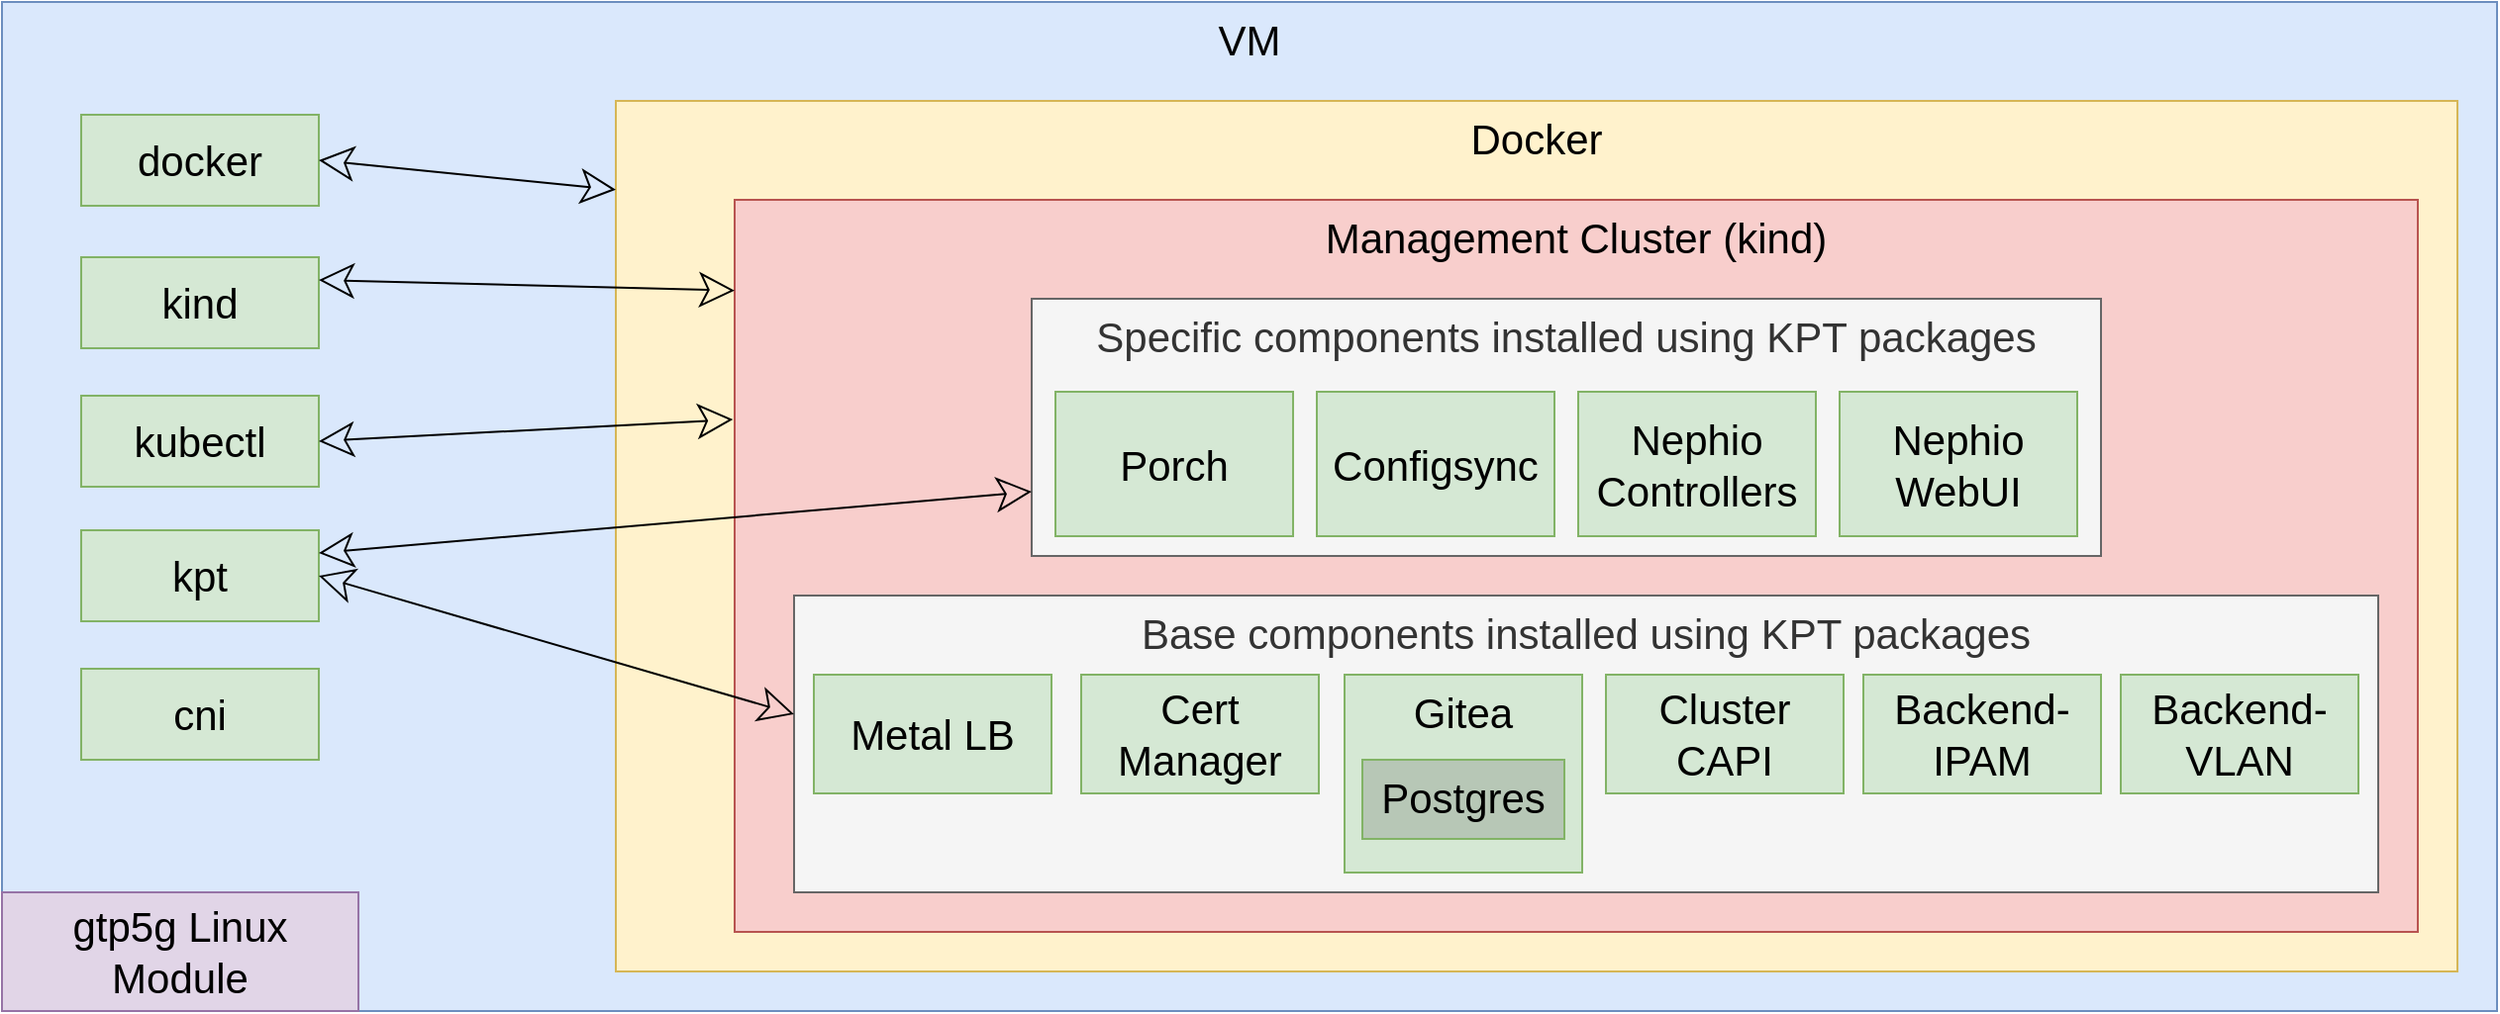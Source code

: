 <mxfile version="19.0.2" type="device" pages="2"><diagram id="Z_jt6JilWowGq1wf4Nej" name="Page-1"><mxGraphModel dx="2154" dy="1766" grid="1" gridSize="10" guides="1" tooltips="1" connect="1" arrows="1" fold="1" page="1" pageScale="1" pageWidth="2336" pageHeight="1654" math="0" shadow="0"><root><mxCell id="0"/><mxCell id="1" parent="0"/><mxCell id="2sAIhG0WX8StJm80wtn2-1" value="&lt;font style=&quot;font-size: 21px;&quot;&gt;VM&lt;/font&gt;" style="rounded=0;whiteSpace=wrap;html=1;verticalAlign=top;fillColor=#dae8fc;strokeColor=#6c8ebf;" vertex="1" parent="1"><mxGeometry x="430" y="630" width="1260" height="510" as="geometry"/></mxCell><mxCell id="2sAIhG0WX8StJm80wtn2-2" value="Docker" style="rounded=0;whiteSpace=wrap;html=1;fontSize=21;verticalAlign=top;fillColor=#fff2cc;strokeColor=#d6b656;" vertex="1" parent="1"><mxGeometry x="740" y="680" width="930" height="440" as="geometry"/></mxCell><mxCell id="2sAIhG0WX8StJm80wtn2-3" value="Management Cluster (kind)" style="rounded=0;whiteSpace=wrap;html=1;fontSize=21;verticalAlign=top;fillColor=#f8cecc;strokeColor=#b85450;" vertex="1" parent="1"><mxGeometry x="800" y="730" width="850" height="370" as="geometry"/></mxCell><mxCell id="2sAIhG0WX8StJm80wtn2-10" value="Base components installed using KPT packages" style="rounded=0;whiteSpace=wrap;html=1;fontSize=21;verticalAlign=top;fillColor=#f5f5f5;fontColor=#333333;strokeColor=#666666;" vertex="1" parent="1"><mxGeometry x="830" y="930" width="800" height="150" as="geometry"/></mxCell><mxCell id="2sAIhG0WX8StJm80wtn2-4" value="Metal LB" style="rounded=0;whiteSpace=wrap;html=1;fontSize=21;fillColor=#d5e8d4;strokeColor=#82b366;" vertex="1" parent="1"><mxGeometry x="840" y="970" width="120" height="60" as="geometry"/></mxCell><mxCell id="2sAIhG0WX8StJm80wtn2-5" value="Cert Manager" style="rounded=0;whiteSpace=wrap;html=1;fontSize=21;fillColor=#d5e8d4;strokeColor=#82b366;" vertex="1" parent="1"><mxGeometry x="975" y="970" width="120" height="60" as="geometry"/></mxCell><mxCell id="2sAIhG0WX8StJm80wtn2-6" value="Gitea" style="rounded=0;whiteSpace=wrap;html=1;fontSize=21;verticalAlign=top;fillColor=#d5e8d4;strokeColor=#82b366;" vertex="1" parent="1"><mxGeometry x="1108" y="970" width="120" height="100" as="geometry"/></mxCell><mxCell id="2sAIhG0WX8StJm80wtn2-7" value="Cluster CAPI" style="rounded=0;whiteSpace=wrap;html=1;fontSize=21;fillColor=#d5e8d4;strokeColor=#82b366;" vertex="1" parent="1"><mxGeometry x="1240" y="970" width="120" height="60" as="geometry"/></mxCell><mxCell id="2sAIhG0WX8StJm80wtn2-8" value="Backend-IPAM" style="rounded=0;whiteSpace=wrap;html=1;fontSize=21;fillColor=#d5e8d4;strokeColor=#82b366;" vertex="1" parent="1"><mxGeometry x="1370" y="970" width="120" height="60" as="geometry"/></mxCell><mxCell id="2sAIhG0WX8StJm80wtn2-9" value="Backend-VLAN" style="rounded=0;whiteSpace=wrap;html=1;fontSize=21;fillColor=#d5e8d4;strokeColor=#82b366;" vertex="1" parent="1"><mxGeometry x="1500" y="970" width="120" height="60" as="geometry"/></mxCell><mxCell id="2sAIhG0WX8StJm80wtn2-11" value="Specific components installed using KPT packages" style="rounded=0;whiteSpace=wrap;html=1;fontSize=21;verticalAlign=top;fillColor=#f5f5f5;fontColor=#333333;strokeColor=#666666;" vertex="1" parent="1"><mxGeometry x="950" y="780" width="540" height="130" as="geometry"/></mxCell><mxCell id="2sAIhG0WX8StJm80wtn2-12" value="Porch" style="rounded=0;whiteSpace=wrap;html=1;fontSize=21;fillColor=#d5e8d4;strokeColor=#82b366;" vertex="1" parent="1"><mxGeometry x="962" y="827" width="120" height="73" as="geometry"/></mxCell><mxCell id="2sAIhG0WX8StJm80wtn2-13" value="Configsync" style="rounded=0;whiteSpace=wrap;html=1;fontSize=21;fillColor=#d5e8d4;strokeColor=#82b366;" vertex="1" parent="1"><mxGeometry x="1094" y="827" width="120" height="73" as="geometry"/></mxCell><mxCell id="2sAIhG0WX8StJm80wtn2-14" value="Nephio Controllers" style="rounded=0;whiteSpace=wrap;html=1;fontSize=21;fillColor=#d5e8d4;strokeColor=#82b366;" vertex="1" parent="1"><mxGeometry x="1226" y="827" width="120" height="73" as="geometry"/></mxCell><mxCell id="2sAIhG0WX8StJm80wtn2-15" value="Nephio WebUI" style="rounded=0;whiteSpace=wrap;html=1;fontSize=21;fillColor=#d5e8d4;strokeColor=#82b366;" vertex="1" parent="1"><mxGeometry x="1358" y="827" width="120" height="73" as="geometry"/></mxCell><mxCell id="2sAIhG0WX8StJm80wtn2-20" value="docker" style="rounded=0;whiteSpace=wrap;html=1;fontSize=21;fillColor=#d5e8d4;strokeColor=#82b366;" vertex="1" parent="1"><mxGeometry x="470" y="687" width="120" height="46" as="geometry"/></mxCell><mxCell id="2sAIhG0WX8StJm80wtn2-21" value="kind" style="rounded=0;whiteSpace=wrap;html=1;fontSize=21;fillColor=#d5e8d4;strokeColor=#82b366;" vertex="1" parent="1"><mxGeometry x="470" y="759" width="120" height="46" as="geometry"/></mxCell><mxCell id="2sAIhG0WX8StJm80wtn2-22" value="kubectl" style="rounded=0;whiteSpace=wrap;html=1;fontSize=21;fillColor=#d5e8d4;strokeColor=#82b366;" vertex="1" parent="1"><mxGeometry x="470" y="829" width="120" height="46" as="geometry"/></mxCell><mxCell id="2sAIhG0WX8StJm80wtn2-23" value="kpt" style="rounded=0;whiteSpace=wrap;html=1;fontSize=21;fillColor=#d5e8d4;strokeColor=#82b366;" vertex="1" parent="1"><mxGeometry x="470" y="897" width="120" height="46" as="geometry"/></mxCell><mxCell id="2sAIhG0WX8StJm80wtn2-24" value="cni" style="rounded=0;whiteSpace=wrap;html=1;fontSize=21;fillColor=#d5e8d4;strokeColor=#82b366;" vertex="1" parent="1"><mxGeometry x="470" y="967" width="120" height="46" as="geometry"/></mxCell><mxCell id="2sAIhG0WX8StJm80wtn2-25" value="" style="endArrow=classic;startArrow=classic;html=1;rounded=0;fontSize=21;exitX=1;exitY=0.5;exitDx=0;exitDy=0;entryX=0;entryY=0.102;entryDx=0;entryDy=0;startFill=0;endFill=0;endSize=15;startSize=15;entryPerimeter=0;" edge="1" parent="1" source="2sAIhG0WX8StJm80wtn2-20" target="2sAIhG0WX8StJm80wtn2-2"><mxGeometry width="50" height="50" relative="1" as="geometry"><mxPoint x="920" y="900" as="sourcePoint"/><mxPoint x="970" y="850" as="targetPoint"/></mxGeometry></mxCell><mxCell id="2sAIhG0WX8StJm80wtn2-26" value="" style="endArrow=classic;startArrow=classic;html=1;rounded=0;fontSize=21;exitX=1;exitY=0.25;exitDx=0;exitDy=0;entryX=0;entryY=0.124;entryDx=0;entryDy=0;startFill=0;endFill=0;endSize=15;startSize=15;entryPerimeter=0;" edge="1" parent="1" source="2sAIhG0WX8StJm80wtn2-21" target="2sAIhG0WX8StJm80wtn2-3"><mxGeometry width="50" height="50" relative="1" as="geometry"><mxPoint x="480" y="771.5" as="sourcePoint"/><mxPoint x="790" y="800" as="targetPoint"/></mxGeometry></mxCell><mxCell id="2sAIhG0WX8StJm80wtn2-27" value="" style="endArrow=classic;startArrow=classic;html=1;rounded=0;fontSize=21;exitX=1;exitY=0.5;exitDx=0;exitDy=0;entryX=-0.001;entryY=0.3;entryDx=0;entryDy=0;startFill=0;endFill=0;endSize=15;startSize=15;entryPerimeter=0;" edge="1" parent="1" source="2sAIhG0WX8StJm80wtn2-22" target="2sAIhG0WX8StJm80wtn2-3"><mxGeometry width="50" height="50" relative="1" as="geometry"><mxPoint x="480" y="843.5" as="sourcePoint"/><mxPoint x="810" y="832.5" as="targetPoint"/></mxGeometry></mxCell><mxCell id="2sAIhG0WX8StJm80wtn2-28" value="" style="endArrow=classic;startArrow=classic;html=1;rounded=0;fontSize=21;exitX=1;exitY=0.5;exitDx=0;exitDy=0;entryX=0;entryY=0.4;entryDx=0;entryDy=0;startFill=0;endFill=0;endSize=15;startSize=15;entryPerimeter=0;" edge="1" parent="1" source="2sAIhG0WX8StJm80wtn2-23" target="2sAIhG0WX8StJm80wtn2-10"><mxGeometry width="50" height="50" relative="1" as="geometry"><mxPoint x="480" y="925" as="sourcePoint"/><mxPoint x="810" y="925" as="targetPoint"/></mxGeometry></mxCell><mxCell id="2sAIhG0WX8StJm80wtn2-31" value="Postgres" style="rounded=0;whiteSpace=wrap;html=1;fontSize=21;verticalAlign=top;fillColor=#B7C7B6;strokeColor=#82b366;" vertex="1" parent="1"><mxGeometry x="1117" y="1013" width="102" height="40" as="geometry"/></mxCell><mxCell id="2sAIhG0WX8StJm80wtn2-33" value="gtp5g Linux Module" style="rounded=0;whiteSpace=wrap;html=1;fontSize=21;fillColor=#e1d5e7;strokeColor=#9673a6;" vertex="1" parent="1"><mxGeometry x="430" y="1080" width="180" height="60" as="geometry"/></mxCell><mxCell id="2sAIhG0WX8StJm80wtn2-35" value="" style="endArrow=classic;startArrow=classic;html=1;rounded=0;fontSize=21;entryX=0;entryY=0.75;entryDx=0;entryDy=0;startFill=0;endFill=0;endSize=15;startSize=15;exitX=1;exitY=0.25;exitDx=0;exitDy=0;" edge="1" parent="1" source="2sAIhG0WX8StJm80wtn2-23" target="2sAIhG0WX8StJm80wtn2-11"><mxGeometry width="50" height="50" relative="1" as="geometry"><mxPoint x="590" y="920" as="sourcePoint"/><mxPoint x="840" y="1000" as="targetPoint"/></mxGeometry></mxCell></root></mxGraphModel></diagram><diagram id="J605iv13ZBmah5D4ix9_" name="Page-2"><mxGraphModel dx="2154" dy="1766" grid="1" gridSize="10" guides="1" tooltips="1" connect="1" arrows="1" fold="1" page="1" pageScale="1" pageWidth="2336" pageHeight="1654" math="0" shadow="0"><root><mxCell id="0"/><mxCell id="1" parent="0"/><mxCell id="4PKPUVb_0GdA77SFwcX--1" value="&lt;font style=&quot;font-size: 21px;&quot;&gt;VM&lt;/font&gt;" style="rounded=0;whiteSpace=wrap;html=1;verticalAlign=top;fillColor=#dae8fc;strokeColor=#6c8ebf;" vertex="1" parent="1"><mxGeometry x="430" y="630" width="1260" height="510" as="geometry"/></mxCell><mxCell id="4PKPUVb_0GdA77SFwcX--2" value="Docker" style="rounded=0;whiteSpace=wrap;html=1;fontSize=21;verticalAlign=top;fillColor=#fff2cc;strokeColor=#d6b656;" vertex="1" parent="1"><mxGeometry x="740" y="680" width="930" height="440" as="geometry"/></mxCell><mxCell id="4PKPUVb_0GdA77SFwcX--3" value="Management Cluster (kind)" style="rounded=0;whiteSpace=wrap;html=1;fontSize=21;verticalAlign=top;fillColor=#f8cecc;strokeColor=#b85450;" vertex="1" parent="1"><mxGeometry x="800" y="730" width="850" height="370" as="geometry"/></mxCell><mxCell id="4PKPUVb_0GdA77SFwcX--4" value="Base components installed using KPT packages" style="rounded=0;whiteSpace=wrap;html=1;fontSize=21;verticalAlign=top;fillColor=#f5f5f5;fontColor=#333333;strokeColor=#666666;" vertex="1" parent="1"><mxGeometry x="830" y="930" width="800" height="150" as="geometry"/></mxCell><mxCell id="4PKPUVb_0GdA77SFwcX--5" value="Metal LB" style="rounded=0;whiteSpace=wrap;html=1;fontSize=21;fillColor=#d5e8d4;strokeColor=#82b366;" vertex="1" parent="1"><mxGeometry x="840" y="970" width="120" height="60" as="geometry"/></mxCell><mxCell id="4PKPUVb_0GdA77SFwcX--6" value="Cert Manager" style="rounded=0;whiteSpace=wrap;html=1;fontSize=21;fillColor=#d5e8d4;strokeColor=#82b366;" vertex="1" parent="1"><mxGeometry x="975" y="970" width="120" height="60" as="geometry"/></mxCell><mxCell id="4PKPUVb_0GdA77SFwcX--7" value="Gitea" style="rounded=0;whiteSpace=wrap;html=1;fontSize=21;verticalAlign=top;fillColor=#d5e8d4;strokeColor=#82b366;" vertex="1" parent="1"><mxGeometry x="1108" y="970" width="120" height="100" as="geometry"/></mxCell><mxCell id="4PKPUVb_0GdA77SFwcX--8" value="Cluster CAPI" style="rounded=0;whiteSpace=wrap;html=1;fontSize=21;fillColor=#d5e8d4;strokeColor=#82b366;" vertex="1" parent="1"><mxGeometry x="1240" y="970" width="120" height="60" as="geometry"/></mxCell><mxCell id="4PKPUVb_0GdA77SFwcX--9" value="Backend-IPAM" style="rounded=0;whiteSpace=wrap;html=1;fontSize=21;fillColor=#d5e8d4;strokeColor=#82b366;" vertex="1" parent="1"><mxGeometry x="1370" y="970" width="120" height="60" as="geometry"/></mxCell><mxCell id="4PKPUVb_0GdA77SFwcX--10" value="Backend-VLAN" style="rounded=0;whiteSpace=wrap;html=1;fontSize=21;fillColor=#d5e8d4;strokeColor=#82b366;" vertex="1" parent="1"><mxGeometry x="1500" y="970" width="120" height="60" as="geometry"/></mxCell><mxCell id="4PKPUVb_0GdA77SFwcX--11" value="Specific components installed using KPT packages" style="rounded=0;whiteSpace=wrap;html=1;fontSize=21;verticalAlign=top;fillColor=#f5f5f5;fontColor=#333333;strokeColor=#666666;" vertex="1" parent="1"><mxGeometry x="950" y="780" width="540" height="130" as="geometry"/></mxCell><mxCell id="4PKPUVb_0GdA77SFwcX--12" value="Porch" style="rounded=0;whiteSpace=wrap;html=1;fontSize=21;fillColor=#d5e8d4;strokeColor=#82b366;" vertex="1" parent="1"><mxGeometry x="962" y="827" width="120" height="73" as="geometry"/></mxCell><mxCell id="4PKPUVb_0GdA77SFwcX--13" value="Configsync" style="rounded=0;whiteSpace=wrap;html=1;fontSize=21;fillColor=#d5e8d4;strokeColor=#82b366;" vertex="1" parent="1"><mxGeometry x="1094" y="827" width="120" height="73" as="geometry"/></mxCell><mxCell id="4PKPUVb_0GdA77SFwcX--14" value="Nephio Controllers" style="rounded=0;whiteSpace=wrap;html=1;fontSize=21;fillColor=#d5e8d4;strokeColor=#82b366;" vertex="1" parent="1"><mxGeometry x="1226" y="827" width="120" height="73" as="geometry"/></mxCell><mxCell id="4PKPUVb_0GdA77SFwcX--15" value="Nephio WebUI" style="rounded=0;whiteSpace=wrap;html=1;fontSize=21;fillColor=#d5e8d4;strokeColor=#82b366;" vertex="1" parent="1"><mxGeometry x="1358" y="827" width="120" height="73" as="geometry"/></mxCell><mxCell id="4PKPUVb_0GdA77SFwcX--19" value="kpt" style="rounded=0;whiteSpace=wrap;html=1;fontSize=21;fillColor=#d5e8d4;strokeColor=#82b366;" vertex="1" parent="1"><mxGeometry x="470" y="897" width="120" height="46" as="geometry"/></mxCell><mxCell id="4PKPUVb_0GdA77SFwcX--20" value="cni" style="rounded=0;whiteSpace=wrap;html=1;fontSize=21;fillColor=#d5e8d4;strokeColor=#82b366;" vertex="1" parent="1"><mxGeometry x="470" y="967" width="120" height="46" as="geometry"/></mxCell><mxCell id="4PKPUVb_0GdA77SFwcX--25" value="Postgres" style="rounded=0;whiteSpace=wrap;html=1;fontSize=21;verticalAlign=top;fillColor=#B7C7B6;strokeColor=#82b366;" vertex="1" parent="1"><mxGeometry x="1117" y="1013" width="102" height="40" as="geometry"/></mxCell><mxCell id="4PKPUVb_0GdA77SFwcX--26" value="gtp5g Linux Module" style="rounded=0;whiteSpace=wrap;html=1;fontSize=21;fillColor=#e1d5e7;strokeColor=#9673a6;" vertex="1" parent="1"><mxGeometry x="430" y="1080" width="180" height="60" as="geometry"/></mxCell></root></mxGraphModel></diagram></mxfile>